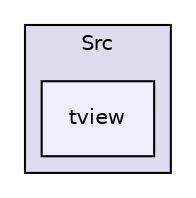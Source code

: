 digraph "E:/Documents/emu84/Src/tview" {
  compound=true
  node [ fontsize="10", fontname="Helvetica"];
  edge [ labelfontsize="10", labelfontname="Helvetica"];
  subgraph clusterdir_70617a7689e3ba1052ef75efeabd00df {
    graph [ bgcolor="#ddddee", pencolor="black", label="Src" fontname="Helvetica", fontsize="10", URL="dir_70617a7689e3ba1052ef75efeabd00df.html"]
  dir_39b37d2c538bda013d1d672a6ef64eb8 [shape=box, label="tview", style="filled", fillcolor="#eeeeff", pencolor="black", URL="dir_39b37d2c538bda013d1d672a6ef64eb8.html"];
  }
}
